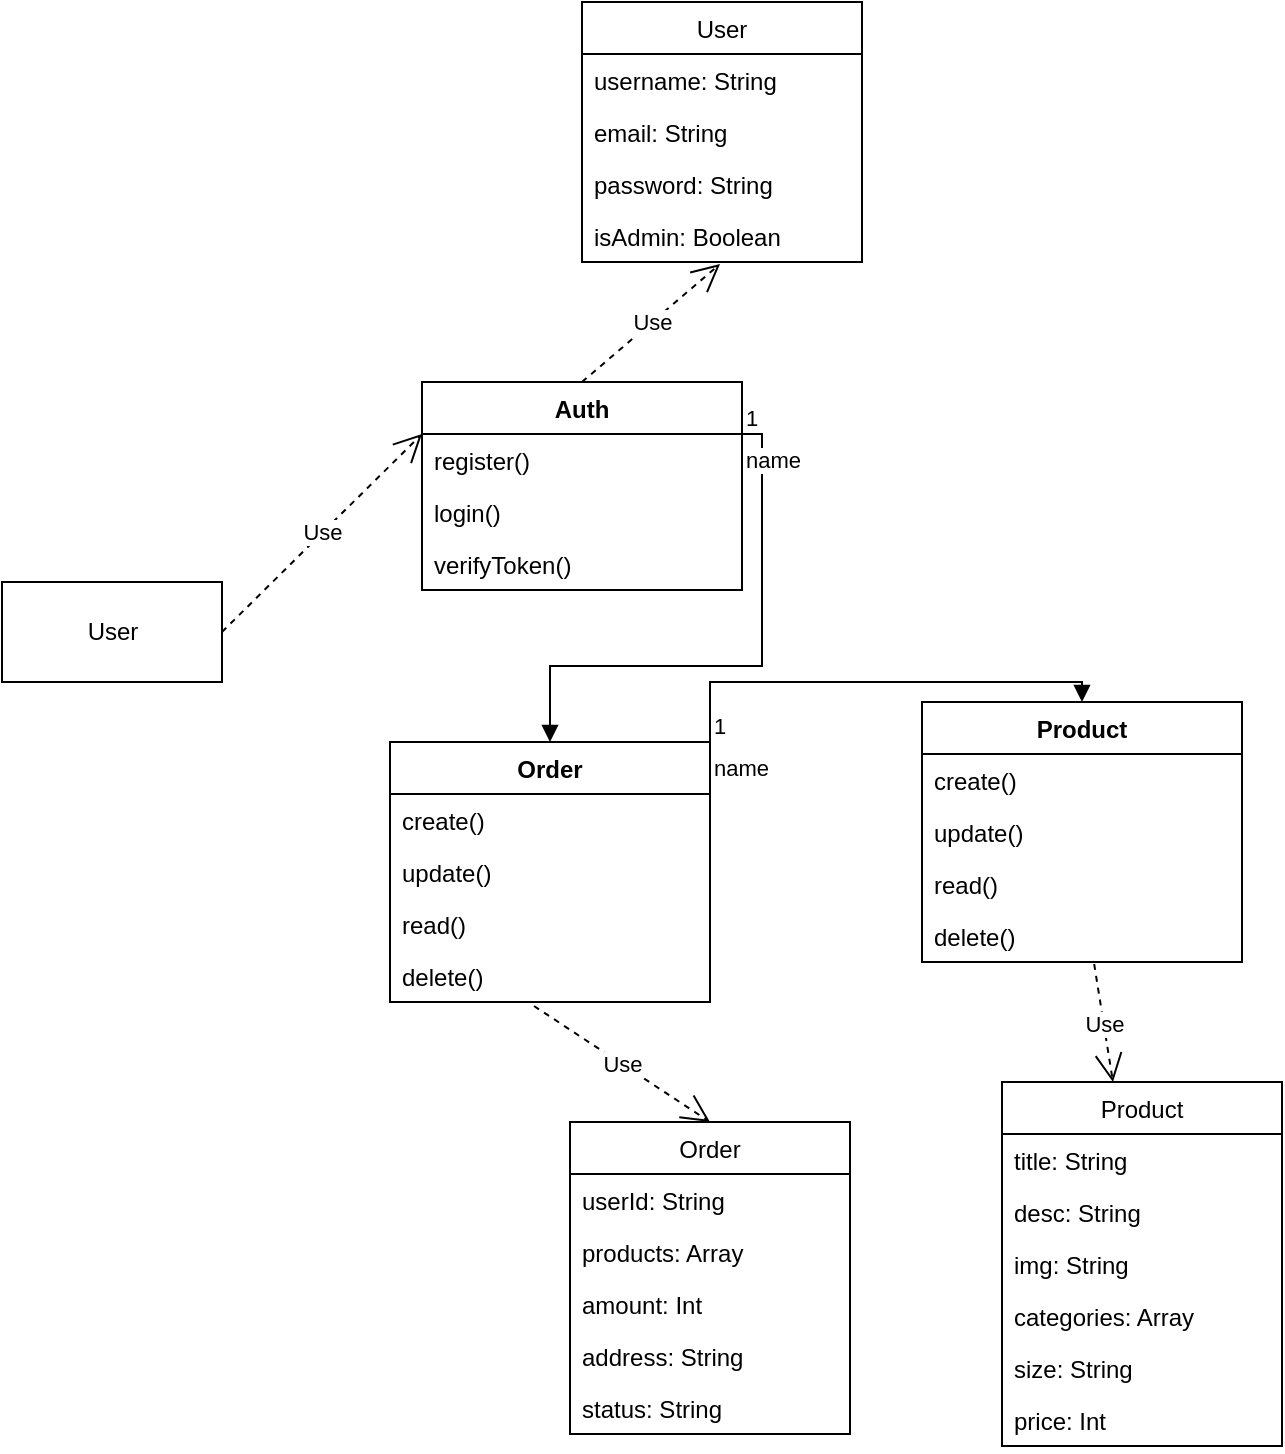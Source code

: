 <mxfile version="20.3.6" type="github">
  <diagram id="8YIZWP3Dr_ClVUKkYZFn" name="Страница 1">
    <mxGraphModel dx="1422" dy="762" grid="1" gridSize="10" guides="1" tooltips="1" connect="1" arrows="1" fold="1" page="1" pageScale="1" pageWidth="827" pageHeight="1169" math="0" shadow="0">
      <root>
        <mxCell id="0" />
        <mxCell id="1" parent="0" />
        <mxCell id="OsEHBIYitS4P4WHZxP-e-5" value="Auth" style="swimlane;fontStyle=1;align=center;verticalAlign=top;childLayout=stackLayout;horizontal=1;startSize=26;horizontalStack=0;resizeParent=1;resizeParentMax=0;resizeLast=0;collapsible=1;marginBottom=0;" vertex="1" parent="1">
          <mxGeometry x="270" y="210" width="160" height="104" as="geometry" />
        </mxCell>
        <mxCell id="OsEHBIYitS4P4WHZxP-e-8" value="register()" style="text;strokeColor=none;fillColor=none;align=left;verticalAlign=top;spacingLeft=4;spacingRight=4;overflow=hidden;rotatable=0;points=[[0,0.5],[1,0.5]];portConstraint=eastwest;" vertex="1" parent="OsEHBIYitS4P4WHZxP-e-5">
          <mxGeometry y="26" width="160" height="26" as="geometry" />
        </mxCell>
        <mxCell id="OsEHBIYitS4P4WHZxP-e-11" value="login()" style="text;strokeColor=none;fillColor=none;align=left;verticalAlign=top;spacingLeft=4;spacingRight=4;overflow=hidden;rotatable=0;points=[[0,0.5],[1,0.5]];portConstraint=eastwest;" vertex="1" parent="OsEHBIYitS4P4WHZxP-e-5">
          <mxGeometry y="52" width="160" height="26" as="geometry" />
        </mxCell>
        <mxCell id="OsEHBIYitS4P4WHZxP-e-50" value="verifyToken()" style="text;strokeColor=none;fillColor=none;align=left;verticalAlign=top;spacingLeft=4;spacingRight=4;overflow=hidden;rotatable=0;points=[[0,0.5],[1,0.5]];portConstraint=eastwest;" vertex="1" parent="OsEHBIYitS4P4WHZxP-e-5">
          <mxGeometry y="78" width="160" height="26" as="geometry" />
        </mxCell>
        <mxCell id="OsEHBIYitS4P4WHZxP-e-9" value="User" style="html=1;" vertex="1" parent="1">
          <mxGeometry x="60" y="310" width="110" height="50" as="geometry" />
        </mxCell>
        <mxCell id="OsEHBIYitS4P4WHZxP-e-10" value="Use" style="endArrow=open;endSize=12;dashed=1;html=1;rounded=0;exitX=1;exitY=0.5;exitDx=0;exitDy=0;entryX=0;entryY=0.25;entryDx=0;entryDy=0;" edge="1" parent="1" source="OsEHBIYitS4P4WHZxP-e-9" target="OsEHBIYitS4P4WHZxP-e-5">
          <mxGeometry width="160" relative="1" as="geometry">
            <mxPoint x="330" y="390" as="sourcePoint" />
            <mxPoint x="490" y="390" as="targetPoint" />
          </mxGeometry>
        </mxCell>
        <mxCell id="OsEHBIYitS4P4WHZxP-e-12" value="Order" style="swimlane;fontStyle=1;align=center;verticalAlign=top;childLayout=stackLayout;horizontal=1;startSize=26;horizontalStack=0;resizeParent=1;resizeParentMax=0;resizeLast=0;collapsible=1;marginBottom=0;" vertex="1" parent="1">
          <mxGeometry x="254" y="390" width="160" height="130" as="geometry" />
        </mxCell>
        <mxCell id="OsEHBIYitS4P4WHZxP-e-13" value="create()" style="text;strokeColor=none;fillColor=none;align=left;verticalAlign=top;spacingLeft=4;spacingRight=4;overflow=hidden;rotatable=0;points=[[0,0.5],[1,0.5]];portConstraint=eastwest;" vertex="1" parent="OsEHBIYitS4P4WHZxP-e-12">
          <mxGeometry y="26" width="160" height="26" as="geometry" />
        </mxCell>
        <mxCell id="OsEHBIYitS4P4WHZxP-e-14" value="update()" style="text;strokeColor=none;fillColor=none;align=left;verticalAlign=top;spacingLeft=4;spacingRight=4;overflow=hidden;rotatable=0;points=[[0,0.5],[1,0.5]];portConstraint=eastwest;" vertex="1" parent="OsEHBIYitS4P4WHZxP-e-12">
          <mxGeometry y="52" width="160" height="26" as="geometry" />
        </mxCell>
        <mxCell id="OsEHBIYitS4P4WHZxP-e-30" value="read()" style="text;strokeColor=none;fillColor=none;align=left;verticalAlign=top;spacingLeft=4;spacingRight=4;overflow=hidden;rotatable=0;points=[[0,0.5],[1,0.5]];portConstraint=eastwest;" vertex="1" parent="OsEHBIYitS4P4WHZxP-e-12">
          <mxGeometry y="78" width="160" height="26" as="geometry" />
        </mxCell>
        <mxCell id="OsEHBIYitS4P4WHZxP-e-31" value="delete()" style="text;strokeColor=none;fillColor=none;align=left;verticalAlign=top;spacingLeft=4;spacingRight=4;overflow=hidden;rotatable=0;points=[[0,0.5],[1,0.5]];portConstraint=eastwest;" vertex="1" parent="OsEHBIYitS4P4WHZxP-e-12">
          <mxGeometry y="104" width="160" height="26" as="geometry" />
        </mxCell>
        <mxCell id="OsEHBIYitS4P4WHZxP-e-15" value="User" style="swimlane;fontStyle=0;childLayout=stackLayout;horizontal=1;startSize=26;fillColor=none;horizontalStack=0;resizeParent=1;resizeParentMax=0;resizeLast=0;collapsible=1;marginBottom=0;" vertex="1" parent="1">
          <mxGeometry x="350" y="20" width="140" height="130" as="geometry" />
        </mxCell>
        <mxCell id="OsEHBIYitS4P4WHZxP-e-16" value="username: String" style="text;strokeColor=none;fillColor=none;align=left;verticalAlign=top;spacingLeft=4;spacingRight=4;overflow=hidden;rotatable=0;points=[[0,0.5],[1,0.5]];portConstraint=eastwest;" vertex="1" parent="OsEHBIYitS4P4WHZxP-e-15">
          <mxGeometry y="26" width="140" height="26" as="geometry" />
        </mxCell>
        <mxCell id="OsEHBIYitS4P4WHZxP-e-17" value="email: String" style="text;strokeColor=none;fillColor=none;align=left;verticalAlign=top;spacingLeft=4;spacingRight=4;overflow=hidden;rotatable=0;points=[[0,0.5],[1,0.5]];portConstraint=eastwest;" vertex="1" parent="OsEHBIYitS4P4WHZxP-e-15">
          <mxGeometry y="52" width="140" height="26" as="geometry" />
        </mxCell>
        <mxCell id="OsEHBIYitS4P4WHZxP-e-18" value="password: String" style="text;strokeColor=none;fillColor=none;align=left;verticalAlign=top;spacingLeft=4;spacingRight=4;overflow=hidden;rotatable=0;points=[[0,0.5],[1,0.5]];portConstraint=eastwest;" vertex="1" parent="OsEHBIYitS4P4WHZxP-e-15">
          <mxGeometry y="78" width="140" height="26" as="geometry" />
        </mxCell>
        <mxCell id="OsEHBIYitS4P4WHZxP-e-19" value="isAdmin: Boolean" style="text;strokeColor=none;fillColor=none;align=left;verticalAlign=top;spacingLeft=4;spacingRight=4;overflow=hidden;rotatable=0;points=[[0,0.5],[1,0.5]];portConstraint=eastwest;" vertex="1" parent="OsEHBIYitS4P4WHZxP-e-15">
          <mxGeometry y="104" width="140" height="26" as="geometry" />
        </mxCell>
        <mxCell id="OsEHBIYitS4P4WHZxP-e-20" value="Use" style="endArrow=open;endSize=12;dashed=1;html=1;rounded=0;exitX=0.5;exitY=0;exitDx=0;exitDy=0;entryX=0.493;entryY=1.038;entryDx=0;entryDy=0;entryPerimeter=0;" edge="1" parent="1" source="OsEHBIYitS4P4WHZxP-e-5" target="OsEHBIYitS4P4WHZxP-e-19">
          <mxGeometry width="160" relative="1" as="geometry">
            <mxPoint x="180" y="345" as="sourcePoint" />
            <mxPoint x="350" y="219.5" as="targetPoint" />
          </mxGeometry>
        </mxCell>
        <mxCell id="OsEHBIYitS4P4WHZxP-e-22" value="Order" style="swimlane;fontStyle=0;childLayout=stackLayout;horizontal=1;startSize=26;fillColor=none;horizontalStack=0;resizeParent=1;resizeParentMax=0;resizeLast=0;collapsible=1;marginBottom=0;" vertex="1" parent="1">
          <mxGeometry x="344" y="580" width="140" height="156" as="geometry" />
        </mxCell>
        <mxCell id="OsEHBIYitS4P4WHZxP-e-23" value="userId: String" style="text;strokeColor=none;fillColor=none;align=left;verticalAlign=top;spacingLeft=4;spacingRight=4;overflow=hidden;rotatable=0;points=[[0,0.5],[1,0.5]];portConstraint=eastwest;" vertex="1" parent="OsEHBIYitS4P4WHZxP-e-22">
          <mxGeometry y="26" width="140" height="26" as="geometry" />
        </mxCell>
        <mxCell id="OsEHBIYitS4P4WHZxP-e-24" value="products: Array" style="text;strokeColor=none;fillColor=none;align=left;verticalAlign=top;spacingLeft=4;spacingRight=4;overflow=hidden;rotatable=0;points=[[0,0.5],[1,0.5]];portConstraint=eastwest;" vertex="1" parent="OsEHBIYitS4P4WHZxP-e-22">
          <mxGeometry y="52" width="140" height="26" as="geometry" />
        </mxCell>
        <mxCell id="OsEHBIYitS4P4WHZxP-e-25" value="amount: Int" style="text;strokeColor=none;fillColor=none;align=left;verticalAlign=top;spacingLeft=4;spacingRight=4;overflow=hidden;rotatable=0;points=[[0,0.5],[1,0.5]];portConstraint=eastwest;" vertex="1" parent="OsEHBIYitS4P4WHZxP-e-22">
          <mxGeometry y="78" width="140" height="26" as="geometry" />
        </mxCell>
        <mxCell id="OsEHBIYitS4P4WHZxP-e-26" value="address: String" style="text;strokeColor=none;fillColor=none;align=left;verticalAlign=top;spacingLeft=4;spacingRight=4;overflow=hidden;rotatable=0;points=[[0,0.5],[1,0.5]];portConstraint=eastwest;" vertex="1" parent="OsEHBIYitS4P4WHZxP-e-22">
          <mxGeometry y="104" width="140" height="26" as="geometry" />
        </mxCell>
        <mxCell id="OsEHBIYitS4P4WHZxP-e-27" value="status: String" style="text;strokeColor=none;fillColor=none;align=left;verticalAlign=top;spacingLeft=4;spacingRight=4;overflow=hidden;rotatable=0;points=[[0,0.5],[1,0.5]];portConstraint=eastwest;" vertex="1" parent="OsEHBIYitS4P4WHZxP-e-22">
          <mxGeometry y="130" width="140" height="26" as="geometry" />
        </mxCell>
        <mxCell id="OsEHBIYitS4P4WHZxP-e-28" value="name" style="endArrow=block;endFill=1;html=1;edgeStyle=orthogonalEdgeStyle;align=left;verticalAlign=top;rounded=0;exitX=1;exitY=0.25;exitDx=0;exitDy=0;entryX=0.5;entryY=0;entryDx=0;entryDy=0;" edge="1" parent="1" source="OsEHBIYitS4P4WHZxP-e-5" target="OsEHBIYitS4P4WHZxP-e-12">
          <mxGeometry x="-1" relative="1" as="geometry">
            <mxPoint x="330" y="390" as="sourcePoint" />
            <mxPoint x="490" y="390" as="targetPoint" />
          </mxGeometry>
        </mxCell>
        <mxCell id="OsEHBIYitS4P4WHZxP-e-29" value="1" style="edgeLabel;resizable=0;html=1;align=left;verticalAlign=bottom;" connectable="0" vertex="1" parent="OsEHBIYitS4P4WHZxP-e-28">
          <mxGeometry x="-1" relative="1" as="geometry" />
        </mxCell>
        <mxCell id="OsEHBIYitS4P4WHZxP-e-32" value="Use" style="endArrow=open;endSize=12;dashed=1;html=1;rounded=0;exitX=0.45;exitY=1.077;exitDx=0;exitDy=0;entryX=0.5;entryY=0;entryDx=0;entryDy=0;exitPerimeter=0;" edge="1" parent="1" source="OsEHBIYitS4P4WHZxP-e-31" target="OsEHBIYitS4P4WHZxP-e-22">
          <mxGeometry width="160" relative="1" as="geometry">
            <mxPoint x="430" y="230" as="sourcePoint" />
            <mxPoint x="429.02" y="160.988" as="targetPoint" />
          </mxGeometry>
        </mxCell>
        <mxCell id="OsEHBIYitS4P4WHZxP-e-33" value="Product" style="swimlane;fontStyle=1;align=center;verticalAlign=top;childLayout=stackLayout;horizontal=1;startSize=26;horizontalStack=0;resizeParent=1;resizeParentMax=0;resizeLast=0;collapsible=1;marginBottom=0;" vertex="1" parent="1">
          <mxGeometry x="520" y="370" width="160" height="130" as="geometry" />
        </mxCell>
        <mxCell id="OsEHBIYitS4P4WHZxP-e-34" value="create()" style="text;strokeColor=none;fillColor=none;align=left;verticalAlign=top;spacingLeft=4;spacingRight=4;overflow=hidden;rotatable=0;points=[[0,0.5],[1,0.5]];portConstraint=eastwest;" vertex="1" parent="OsEHBIYitS4P4WHZxP-e-33">
          <mxGeometry y="26" width="160" height="26" as="geometry" />
        </mxCell>
        <mxCell id="OsEHBIYitS4P4WHZxP-e-35" value="update()" style="text;strokeColor=none;fillColor=none;align=left;verticalAlign=top;spacingLeft=4;spacingRight=4;overflow=hidden;rotatable=0;points=[[0,0.5],[1,0.5]];portConstraint=eastwest;" vertex="1" parent="OsEHBIYitS4P4WHZxP-e-33">
          <mxGeometry y="52" width="160" height="26" as="geometry" />
        </mxCell>
        <mxCell id="OsEHBIYitS4P4WHZxP-e-36" value="read()" style="text;strokeColor=none;fillColor=none;align=left;verticalAlign=top;spacingLeft=4;spacingRight=4;overflow=hidden;rotatable=0;points=[[0,0.5],[1,0.5]];portConstraint=eastwest;" vertex="1" parent="OsEHBIYitS4P4WHZxP-e-33">
          <mxGeometry y="78" width="160" height="26" as="geometry" />
        </mxCell>
        <mxCell id="OsEHBIYitS4P4WHZxP-e-37" value="delete()" style="text;strokeColor=none;fillColor=none;align=left;verticalAlign=top;spacingLeft=4;spacingRight=4;overflow=hidden;rotatable=0;points=[[0,0.5],[1,0.5]];portConstraint=eastwest;" vertex="1" parent="OsEHBIYitS4P4WHZxP-e-33">
          <mxGeometry y="104" width="160" height="26" as="geometry" />
        </mxCell>
        <mxCell id="OsEHBIYitS4P4WHZxP-e-38" value="Product" style="swimlane;fontStyle=0;childLayout=stackLayout;horizontal=1;startSize=26;fillColor=none;horizontalStack=0;resizeParent=1;resizeParentMax=0;resizeLast=0;collapsible=1;marginBottom=0;" vertex="1" parent="1">
          <mxGeometry x="560" y="560" width="140" height="182" as="geometry" />
        </mxCell>
        <mxCell id="OsEHBIYitS4P4WHZxP-e-39" value="title: String" style="text;strokeColor=none;fillColor=none;align=left;verticalAlign=top;spacingLeft=4;spacingRight=4;overflow=hidden;rotatable=0;points=[[0,0.5],[1,0.5]];portConstraint=eastwest;" vertex="1" parent="OsEHBIYitS4P4WHZxP-e-38">
          <mxGeometry y="26" width="140" height="26" as="geometry" />
        </mxCell>
        <mxCell id="OsEHBIYitS4P4WHZxP-e-40" value="desc: String" style="text;strokeColor=none;fillColor=none;align=left;verticalAlign=top;spacingLeft=4;spacingRight=4;overflow=hidden;rotatable=0;points=[[0,0.5],[1,0.5]];portConstraint=eastwest;" vertex="1" parent="OsEHBIYitS4P4WHZxP-e-38">
          <mxGeometry y="52" width="140" height="26" as="geometry" />
        </mxCell>
        <mxCell id="OsEHBIYitS4P4WHZxP-e-41" value="img: String" style="text;strokeColor=none;fillColor=none;align=left;verticalAlign=top;spacingLeft=4;spacingRight=4;overflow=hidden;rotatable=0;points=[[0,0.5],[1,0.5]];portConstraint=eastwest;" vertex="1" parent="OsEHBIYitS4P4WHZxP-e-38">
          <mxGeometry y="78" width="140" height="26" as="geometry" />
        </mxCell>
        <mxCell id="OsEHBIYitS4P4WHZxP-e-42" value="categories: Array" style="text;strokeColor=none;fillColor=none;align=left;verticalAlign=top;spacingLeft=4;spacingRight=4;overflow=hidden;rotatable=0;points=[[0,0.5],[1,0.5]];portConstraint=eastwest;" vertex="1" parent="OsEHBIYitS4P4WHZxP-e-38">
          <mxGeometry y="104" width="140" height="26" as="geometry" />
        </mxCell>
        <mxCell id="OsEHBIYitS4P4WHZxP-e-43" value="size: String" style="text;strokeColor=none;fillColor=none;align=left;verticalAlign=top;spacingLeft=4;spacingRight=4;overflow=hidden;rotatable=0;points=[[0,0.5],[1,0.5]];portConstraint=eastwest;" vertex="1" parent="OsEHBIYitS4P4WHZxP-e-38">
          <mxGeometry y="130" width="140" height="26" as="geometry" />
        </mxCell>
        <mxCell id="OsEHBIYitS4P4WHZxP-e-45" value="price: Int" style="text;strokeColor=none;fillColor=none;align=left;verticalAlign=top;spacingLeft=4;spacingRight=4;overflow=hidden;rotatable=0;points=[[0,0.5],[1,0.5]];portConstraint=eastwest;" vertex="1" parent="OsEHBIYitS4P4WHZxP-e-38">
          <mxGeometry y="156" width="140" height="26" as="geometry" />
        </mxCell>
        <mxCell id="OsEHBIYitS4P4WHZxP-e-44" value="Use" style="endArrow=open;endSize=12;dashed=1;html=1;rounded=0;exitX=0.538;exitY=1.038;exitDx=0;exitDy=0;exitPerimeter=0;" edge="1" parent="1" source="OsEHBIYitS4P4WHZxP-e-37" target="OsEHBIYitS4P4WHZxP-e-38">
          <mxGeometry width="160" relative="1" as="geometry">
            <mxPoint x="502" y="532.002" as="sourcePoint" />
            <mxPoint x="424" y="590" as="targetPoint" />
          </mxGeometry>
        </mxCell>
        <mxCell id="OsEHBIYitS4P4WHZxP-e-48" value="name" style="endArrow=block;endFill=1;html=1;edgeStyle=orthogonalEdgeStyle;align=left;verticalAlign=top;rounded=0;entryX=0.5;entryY=0;entryDx=0;entryDy=0;exitX=1;exitY=0;exitDx=0;exitDy=0;" edge="1" parent="1" source="OsEHBIYitS4P4WHZxP-e-12" target="OsEHBIYitS4P4WHZxP-e-33">
          <mxGeometry x="-1" relative="1" as="geometry">
            <mxPoint x="510" y="360" as="sourcePoint" />
            <mxPoint x="344" y="400" as="targetPoint" />
          </mxGeometry>
        </mxCell>
        <mxCell id="OsEHBIYitS4P4WHZxP-e-49" value="1" style="edgeLabel;resizable=0;html=1;align=left;verticalAlign=bottom;" connectable="0" vertex="1" parent="OsEHBIYitS4P4WHZxP-e-48">
          <mxGeometry x="-1" relative="1" as="geometry" />
        </mxCell>
      </root>
    </mxGraphModel>
  </diagram>
</mxfile>

